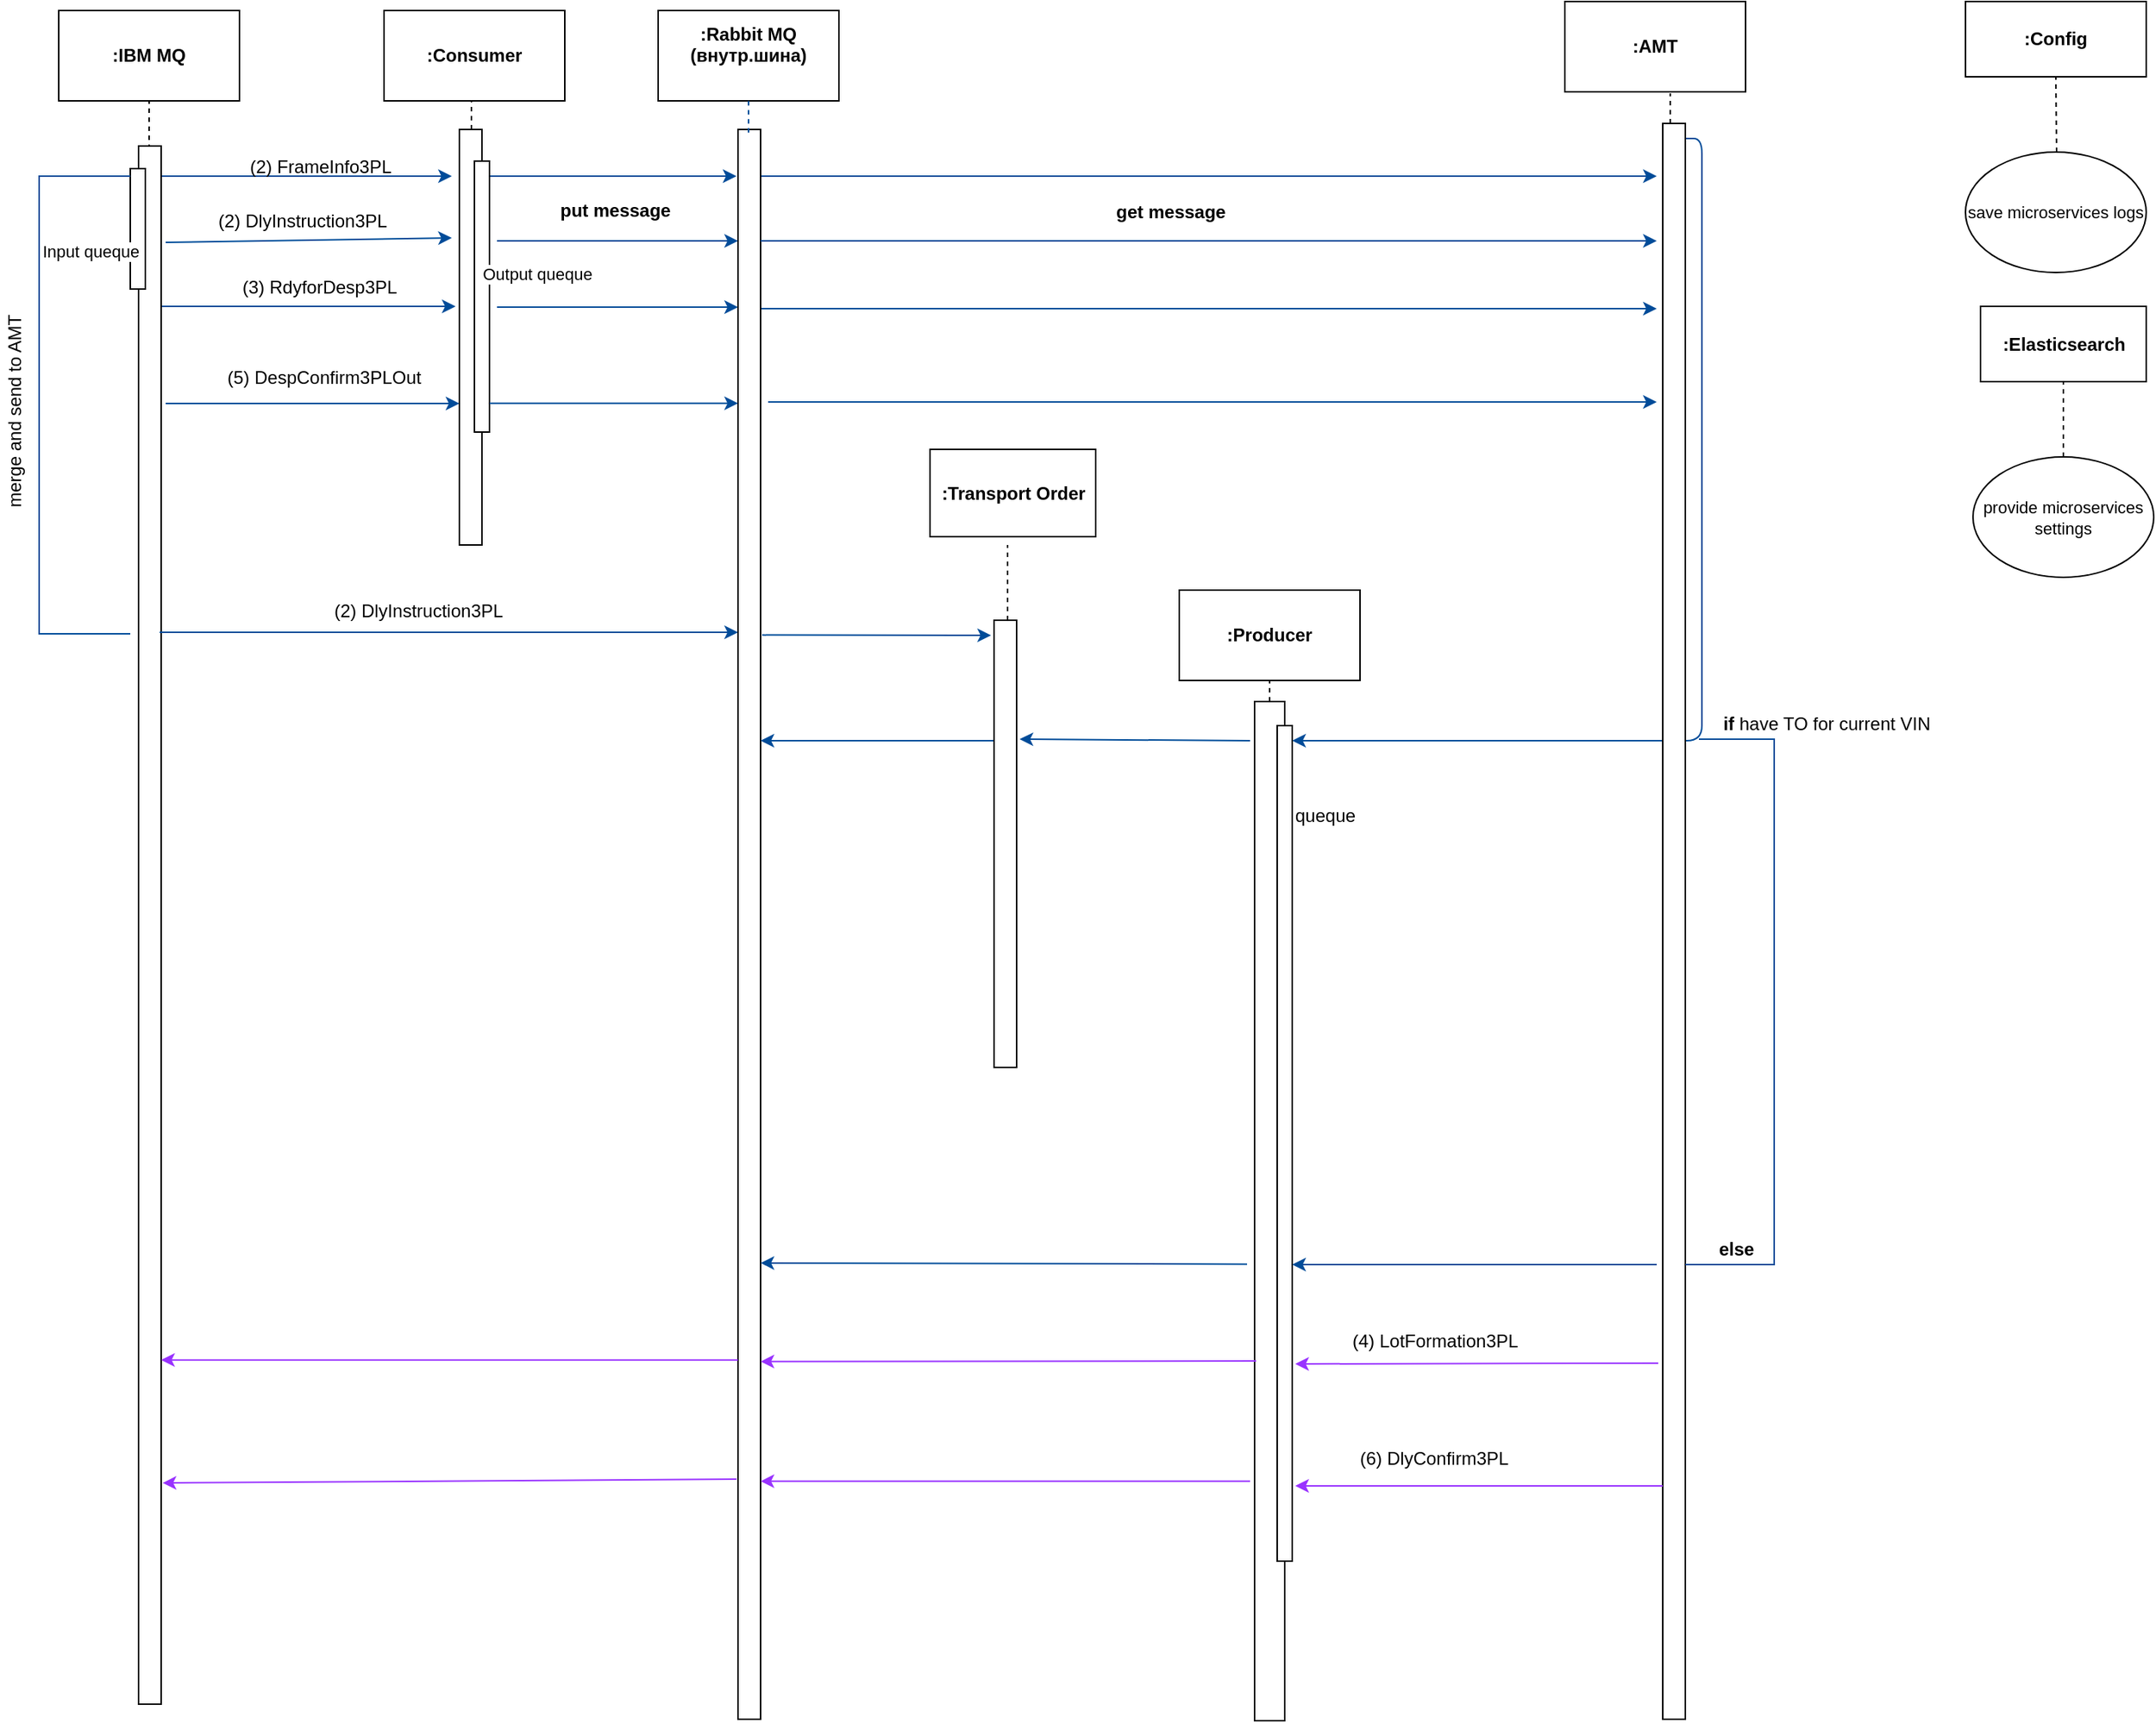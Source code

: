 <mxfile version="10.9.7" type="github"><diagram id="QFj1b3Ph4AJKoAcfD_9Q" name="Page-1"><mxGraphModel dx="2249" dy="796" grid="1" gridSize="10" guides="1" tooltips="1" connect="1" arrows="1" fold="1" page="1" pageScale="1" pageWidth="827" pageHeight="1169" math="0" shadow="0"><root><mxCell id="0"/><mxCell id="1" parent="0"/><mxCell id="KpSiDFXF2KOXU8hQdIHE-29" value="(3) RdyforDesp3PL" style="text;html=1;" parent="1" vertex="1"><mxGeometry x="-241" y="295" width="110" height="30" as="geometry"/></mxCell><mxCell id="52InWGM_COEgxq2UhdLl-113" value="&lt;span style=&quot;font-size: 12px&quot;&gt;:Elasticsearch&lt;/span&gt;" style="html=1;labelBackgroundColor=#ffffff;fontSize=1;fontStyle=1" parent="1" vertex="1"><mxGeometry x="915" y="321.5" width="110" height="50" as="geometry"/></mxCell><mxCell id="52InWGM_COEgxq2UhdLl-114" value="&lt;b&gt;:Config&lt;/b&gt;" style="rounded=0;whiteSpace=wrap;html=1;labelBackgroundColor=#ffffff;fontSize=12;" parent="1" vertex="1"><mxGeometry x="905" y="119" width="120" height="50" as="geometry"/></mxCell><mxCell id="52InWGM_COEgxq2UhdLl-122" value="" style="endArrow=none;dashed=1;html=1;fontSize=12;entryX=0.5;entryY=1;entryDx=0;entryDy=0;exitX=0.5;exitY=0;exitDx=0;exitDy=0;" parent="1" source="52InWGM_COEgxq2UhdLl-160" target="52InWGM_COEgxq2UhdLl-113" edge="1"><mxGeometry width="50" height="50" relative="1" as="geometry"><mxPoint x="960" y="431.5" as="sourcePoint"/><mxPoint x="1025" y="691.5" as="targetPoint"/></mxGeometry></mxCell><mxCell id="52InWGM_COEgxq2UhdLl-123" value="" style="endArrow=none;dashed=1;html=1;fontSize=12;entryX=0.5;entryY=1;entryDx=0;entryDy=0;" parent="1" target="52InWGM_COEgxq2UhdLl-114" edge="1"><mxGeometry width="50" height="50" relative="1" as="geometry"><mxPoint x="965.5" y="219" as="sourcePoint"/><mxPoint x="1240.5" y="209" as="targetPoint"/></mxGeometry></mxCell><mxCell id="52InWGM_COEgxq2UhdLl-157" value="settings for microservises" style="text;html=1;strokeColor=none;fillColor=none;align=center;verticalAlign=middle;whiteSpace=wrap;rounded=0;labelBackgroundColor=#ffffff;fontSize=11;" parent="1" vertex="1"><mxGeometry x="940" y="454.5" width="40" height="20" as="geometry"/></mxCell><mxCell id="52InWGM_COEgxq2UhdLl-159" value="&lt;span style=&quot;text-align: left;&quot;&gt;save microservices logs&lt;/span&gt;" style="ellipse;whiteSpace=wrap;html=1;labelBackgroundColor=none;fontSize=11;" parent="1" vertex="1"><mxGeometry x="905" y="219" width="120" height="80" as="geometry"/></mxCell><mxCell id="52InWGM_COEgxq2UhdLl-160" value="&lt;span style=&quot;text-align: left&quot;&gt;provide microservices settings&lt;/span&gt;" style="ellipse;whiteSpace=wrap;html=1;labelBackgroundColor=none;fontSize=11;" parent="1" vertex="1"><mxGeometry x="910" y="421.5" width="120" height="80" as="geometry"/></mxCell><mxCell id="52InWGM_COEgxq2UhdLl-175" value="&lt;b style=&quot;font-size: 12px;&quot;&gt;:IBM MQ&lt;/b&gt;" style="rounded=0;whiteSpace=wrap;html=1;labelBackgroundColor=none;fontSize=12;" parent="1" vertex="1"><mxGeometry x="-361" y="125" width="120" height="60" as="geometry"/></mxCell><mxCell id="52InWGM_COEgxq2UhdLl-176" value="&lt;b&gt;:Consumer&lt;/b&gt;" style="rounded=0;whiteSpace=wrap;html=1;labelBackgroundColor=none;fontSize=12;" parent="1" vertex="1"><mxGeometry x="-145" y="125" width="120" height="60" as="geometry"/></mxCell><mxCell id="52InWGM_COEgxq2UhdLl-177" value="&lt;b&gt;:Rabbit MQ&lt;br&gt;(внутр.шина)&lt;br&gt;&lt;br&gt;&lt;/b&gt;" style="rounded=0;whiteSpace=wrap;html=1;labelBackgroundColor=none;fontSize=12;" parent="1" vertex="1"><mxGeometry x="37" y="125" width="120" height="60" as="geometry"/></mxCell><mxCell id="52InWGM_COEgxq2UhdLl-178" value="&lt;b&gt;:Producer&lt;/b&gt;" style="rounded=0;whiteSpace=wrap;html=1;labelBackgroundColor=none;fontSize=12;" parent="1" vertex="1"><mxGeometry x="383" y="510" width="120" height="60" as="geometry"/></mxCell><mxCell id="52InWGM_COEgxq2UhdLl-179" value="&lt;b&gt;:Transport Order&lt;/b&gt;" style="rounded=0;whiteSpace=wrap;html=1;labelBackgroundColor=none;fontSize=12;" parent="1" vertex="1"><mxGeometry x="217.5" y="416.5" width="110" height="58" as="geometry"/></mxCell><mxCell id="52InWGM_COEgxq2UhdLl-180" value="&lt;b&gt;:AMT&lt;/b&gt;" style="rounded=0;whiteSpace=wrap;html=1;labelBackgroundColor=none;fontSize=12;" parent="1" vertex="1"><mxGeometry x="639" y="119" width="120" height="60" as="geometry"/></mxCell><mxCell id="52InWGM_COEgxq2UhdLl-181" value="" style="endArrow=none;dashed=1;html=1;fontSize=12;entryX=0.5;entryY=1;entryDx=0;entryDy=0;" parent="1" target="52InWGM_COEgxq2UhdLl-175" edge="1"><mxGeometry width="50" height="50" relative="1" as="geometry"><mxPoint x="-301" y="655" as="sourcePoint"/><mxPoint x="-300" y="205" as="targetPoint"/></mxGeometry></mxCell><mxCell id="52InWGM_COEgxq2UhdLl-182" value="" style="endArrow=none;dashed=1;html=1;fontSize=12;entryX=0.583;entryY=1;entryDx=0;entryDy=0;entryPerimeter=0;" parent="1" edge="1"><mxGeometry width="50" height="50" relative="1" as="geometry"><mxPoint x="-87" y="204" as="sourcePoint"/><mxPoint x="-87" y="185" as="targetPoint"/></mxGeometry></mxCell><mxCell id="52InWGM_COEgxq2UhdLl-184" value="" style="endArrow=none;dashed=1;html=1;fontSize=12;entryX=0.5;entryY=1;entryDx=0;entryDy=0;" parent="1" source="DakCSxDWCGbXa1bq1zqm-27" target="52InWGM_COEgxq2UhdLl-178" edge="1"><mxGeometry width="50" height="50" relative="1" as="geometry"><mxPoint x="408.5" y="757.5" as="sourcePoint"/><mxPoint x="214.5" y="337.5" as="targetPoint"/></mxGeometry></mxCell><mxCell id="52InWGM_COEgxq2UhdLl-185" value="" style="endArrow=none;dashed=1;html=1;fontSize=12;" parent="1" edge="1"><mxGeometry width="50" height="50" relative="1" as="geometry"><mxPoint x="269" y="530" as="sourcePoint"/><mxPoint x="269" y="480" as="targetPoint"/><Array as="points"/></mxGeometry></mxCell><mxCell id="52InWGM_COEgxq2UhdLl-186" value="" style="endArrow=none;dashed=1;html=1;fontSize=12;entryX=0.583;entryY=1.017;entryDx=0;entryDy=0;entryPerimeter=0;" parent="1" source="DakCSxDWCGbXa1bq1zqm-14" target="52InWGM_COEgxq2UhdLl-180" edge="1"><mxGeometry width="50" height="50" relative="1" as="geometry"><mxPoint x="709" y="885" as="sourcePoint"/><mxPoint x="740" y="365" as="targetPoint"/><Array as="points"/></mxGeometry></mxCell><mxCell id="52InWGM_COEgxq2UhdLl-187" value="" style="endArrow=classic;html=1;fontSize=12;strokeColor=#004C99;" parent="1" edge="1"><mxGeometry width="50" height="50" relative="1" as="geometry"><mxPoint x="-300" y="235" as="sourcePoint"/><mxPoint x="-100" y="235" as="targetPoint"/></mxGeometry></mxCell><mxCell id="52InWGM_COEgxq2UhdLl-189" value="" style="endArrow=classic;html=1;fontSize=12;strokeColor=#004C99;" parent="1" edge="1"><mxGeometry width="50" height="50" relative="1" as="geometry"><mxPoint x="-297.5" y="321.5" as="sourcePoint"/><mxPoint x="-97.5" y="321.5" as="targetPoint"/></mxGeometry></mxCell><mxCell id="52InWGM_COEgxq2UhdLl-190" value="" style="endArrow=classic;html=1;fontSize=12;strokeColor=#004C99;" parent="1" edge="1"><mxGeometry width="50" height="50" relative="1" as="geometry"><mxPoint x="-90" y="235" as="sourcePoint"/><mxPoint x="89" y="235" as="targetPoint"/></mxGeometry></mxCell><mxCell id="52InWGM_COEgxq2UhdLl-191" value="" style="endArrow=classic;html=1;fontSize=12;strokeColor=#004C99;exitX=1.2;exitY=0.169;exitDx=0;exitDy=0;exitPerimeter=0;" parent="1" edge="1"><mxGeometry width="50" height="50" relative="1" as="geometry"><mxPoint x="-290" y="386" as="sourcePoint"/><mxPoint x="-95" y="386" as="targetPoint"/></mxGeometry></mxCell><mxCell id="52InWGM_COEgxq2UhdLl-193" value="(2) FrameInfo3PL" style="text;html=1;" parent="1" vertex="1"><mxGeometry x="-236.5" y="215" width="100" height="30" as="geometry"/></mxCell><mxCell id="DakCSxDWCGbXa1bq1zqm-1" value="" style="endArrow=classic;html=1;strokeColor=#004C99;" parent="1" edge="1"><mxGeometry width="50" height="50" relative="1" as="geometry"><mxPoint x="100" y="235" as="sourcePoint"/><mxPoint x="700" y="235" as="targetPoint"/></mxGeometry></mxCell><mxCell id="DakCSxDWCGbXa1bq1zqm-5" value="" style="endArrow=classic;html=1;strokeColor=#004C99;exitX=1.067;exitY=0.318;exitDx=0;exitDy=0;exitPerimeter=0;" parent="1" edge="1" source="DakCSxDWCGbXa1bq1zqm-17"><mxGeometry width="50" height="50" relative="1" as="geometry"><mxPoint x="100" y="280" as="sourcePoint"/><mxPoint x="258" y="540" as="targetPoint"/><Array as="points"/></mxGeometry></mxCell><mxCell id="DakCSxDWCGbXa1bq1zqm-6" value="" style="endArrow=classic;html=1;strokeColor=#004C99;" parent="1" edge="1"><mxGeometry width="50" height="50" relative="1" as="geometry"><mxPoint x="90" y="323" as="sourcePoint"/><mxPoint x="700" y="323" as="targetPoint"/></mxGeometry></mxCell><mxCell id="DakCSxDWCGbXa1bq1zqm-7" value="&lt;b&gt;if &lt;/b&gt;have TO for current VIN" style="text;html=1;strokeColor=none;fillColor=none;align=center;verticalAlign=middle;whiteSpace=wrap;rounded=0;" parent="1" vertex="1"><mxGeometry x="733" y="589" width="160" height="20" as="geometry"/></mxCell><mxCell id="DakCSxDWCGbXa1bq1zqm-8" value="" style="endArrow=classic;html=1;strokeColor=#004C99;" parent="1" edge="1" source="DakCSxDWCGbXa1bq1zqm-14"><mxGeometry width="50" height="50" relative="1" as="geometry"><mxPoint x="730" y="183" as="sourcePoint"/><mxPoint x="458" y="610" as="targetPoint"/><Array as="points"><mxPoint x="730" y="210"/><mxPoint x="730" y="610"/></Array></mxGeometry></mxCell><mxCell id="DakCSxDWCGbXa1bq1zqm-9" value="" style="html=1;points=[];perimeter=orthogonalPerimeter;" parent="1" vertex="1"><mxGeometry x="-308" y="215" width="15" height="1035" as="geometry"/></mxCell><mxCell id="DakCSxDWCGbXa1bq1zqm-10" value="" style="html=1;points=[];perimeter=orthogonalPerimeter;" parent="1" vertex="1"><mxGeometry x="-95" y="204" width="15" height="276" as="geometry"/></mxCell><mxCell id="DakCSxDWCGbXa1bq1zqm-13" value="&lt;b&gt;get message&lt;/b&gt;" style="text;html=1;strokeColor=none;fillColor=none;align=center;verticalAlign=middle;whiteSpace=wrap;rounded=0;" parent="1" vertex="1"><mxGeometry x="327.5" y="249" width="99" height="20" as="geometry"/></mxCell><mxCell id="DakCSxDWCGbXa1bq1zqm-14" value="" style="html=1;points=[];perimeter=orthogonalPerimeter;" parent="1" vertex="1"><mxGeometry x="704" y="200" width="15" height="1060" as="geometry"/></mxCell><mxCell id="DakCSxDWCGbXa1bq1zqm-16" value="&lt;b&gt;put message&lt;/b&gt;" style="text;html=1;fillColor=#ffffff;" parent="1" vertex="1"><mxGeometry x="-30" y="244" width="100" height="30" as="geometry"/></mxCell><mxCell id="DakCSxDWCGbXa1bq1zqm-17" value="" style="html=1;points=[];perimeter=orthogonalPerimeter;" parent="1" vertex="1"><mxGeometry x="90" y="204" width="15" height="1056" as="geometry"/></mxCell><mxCell id="DakCSxDWCGbXa1bq1zqm-21" value="" style="html=1;points=[];perimeter=orthogonalPerimeter;labelBackgroundColor=#ffffff;fontSize=11;" parent="1" vertex="1"><mxGeometry x="-313.5" y="230" width="10" height="80" as="geometry"/></mxCell><mxCell id="DakCSxDWCGbXa1bq1zqm-22" value="Input queque" style="text;html=1;strokeColor=none;fillColor=none;align=center;verticalAlign=middle;whiteSpace=wrap;rounded=0;labelBackgroundColor=#ffffff;fontSize=11;" parent="1" vertex="1"><mxGeometry x="-378" y="275" width="77" height="20" as="geometry"/></mxCell><mxCell id="DakCSxDWCGbXa1bq1zqm-24" value="" style="html=1;points=[];perimeter=orthogonalPerimeter;labelBackgroundColor=#ffffff;fontSize=11;" parent="1" vertex="1"><mxGeometry x="-85" y="225" width="10" height="180" as="geometry"/></mxCell><mxCell id="DakCSxDWCGbXa1bq1zqm-25" value="Output queque" style="text;html=1;strokeColor=none;fillColor=none;align=center;verticalAlign=middle;whiteSpace=wrap;rounded=0;labelBackgroundColor=#ffffff;fontSize=11;" parent="1" vertex="1"><mxGeometry x="-87.5" y="290" width="88" height="20" as="geometry"/></mxCell><mxCell id="DakCSxDWCGbXa1bq1zqm-27" value="" style="html=1;points=[];perimeter=orthogonalPerimeter;labelBackgroundColor=#ffffff;fontSize=11;" parent="1" vertex="1"><mxGeometry x="433" y="584" width="20" height="677" as="geometry"/></mxCell><mxCell id="DakCSxDWCGbXa1bq1zqm-29" value="" style="html=1;points=[];perimeter=orthogonalPerimeter;labelBackgroundColor=#ffffff;fontSize=11;" parent="1" vertex="1"><mxGeometry x="448" y="600" width="10" height="555" as="geometry"/></mxCell><mxCell id="DakCSxDWCGbXa1bq1zqm-30" value="queque" style="text;html=1;resizable=0;points=[];autosize=1;align=left;verticalAlign=top;spacingTop=-4;" parent="1" vertex="1"><mxGeometry x="458" y="650" width="60" height="20" as="geometry"/></mxCell><mxCell id="DakCSxDWCGbXa1bq1zqm-31" value="" style="endArrow=classic;html=1;strokeColor=#004C99;entryX=1.133;entryY=0.266;entryDx=0;entryDy=0;entryPerimeter=0;" parent="1" edge="1" target="DakCSxDWCGbXa1bq1zqm-32"><mxGeometry width="50" height="50" relative="1" as="geometry"><mxPoint x="430" y="610" as="sourcePoint"/><mxPoint x="270" y="610" as="targetPoint"/></mxGeometry></mxCell><mxCell id="DakCSxDWCGbXa1bq1zqm-34" value="" style="endArrow=classic;html=1;strokeColor=#004C99;" parent="1" edge="1"><mxGeometry width="50" height="50" relative="1" as="geometry"><mxPoint x="-70" y="322" as="sourcePoint"/><mxPoint x="90" y="322" as="targetPoint"/></mxGeometry></mxCell><mxCell id="DakCSxDWCGbXa1bq1zqm-38" value="(5) DespConfirm3PLOut" style="text;html=1;" parent="1" vertex="1"><mxGeometry x="-251.5" y="355" width="150" height="30" as="geometry"/></mxCell><mxCell id="DakCSxDWCGbXa1bq1zqm-39" value="" style="endArrow=classic;html=1;strokeColor=#004C99;exitX=1;exitY=0.894;exitDx=0;exitDy=0;exitPerimeter=0;" parent="1" source="DakCSxDWCGbXa1bq1zqm-24" target="DakCSxDWCGbXa1bq1zqm-17" edge="1"><mxGeometry width="50" height="50" relative="1" as="geometry"><mxPoint x="-60" y="385" as="sourcePoint"/><mxPoint x="30" y="395" as="targetPoint"/></mxGeometry></mxCell><mxCell id="DakCSxDWCGbXa1bq1zqm-40" value="" style="endArrow=classic;html=1;strokeColor=#004C99;" parent="1" edge="1"><mxGeometry width="50" height="50" relative="1" as="geometry"><mxPoint x="110" y="385" as="sourcePoint"/><mxPoint x="700" y="385" as="targetPoint"/></mxGeometry></mxCell><mxCell id="DakCSxDWCGbXa1bq1zqm-41" value="" style="endArrow=classic;html=1;strokeColor=#9933FF;" parent="1" edge="1"><mxGeometry width="50" height="50" relative="1" as="geometry"><mxPoint x="701" y="1023.5" as="sourcePoint"/><mxPoint x="460" y="1024" as="targetPoint"/></mxGeometry></mxCell><mxCell id="DakCSxDWCGbXa1bq1zqm-42" value="" style="endArrow=classic;html=1;strokeColor=#9933FF;" parent="1" source="DakCSxDWCGbXa1bq1zqm-14" edge="1"><mxGeometry width="50" height="50" relative="1" as="geometry"><mxPoint x="700" y="835" as="sourcePoint"/><mxPoint x="460" y="1105" as="targetPoint"/><Array as="points"/></mxGeometry></mxCell><mxCell id="DakCSxDWCGbXa1bq1zqm-43" value="(4) LotFormation3PL" style="text;html=1;" parent="1" vertex="1"><mxGeometry x="495.5" y="995" width="130" height="30" as="geometry"/></mxCell><mxCell id="DakCSxDWCGbXa1bq1zqm-44" value="(6) DlyConfirm3PL" style="text;html=1;" parent="1" vertex="1"><mxGeometry x="500.5" y="1073" width="120" height="30" as="geometry"/></mxCell><mxCell id="DakCSxDWCGbXa1bq1zqm-48" value="" style="endArrow=classic;html=1;strokeColor=#004C99;" parent="1" edge="1"><mxGeometry width="50" height="50" relative="1" as="geometry"><mxPoint x="260" y="610" as="sourcePoint"/><mxPoint x="105" y="610" as="targetPoint"/></mxGeometry></mxCell><mxCell id="DakCSxDWCGbXa1bq1zqm-72" value="" style="endArrow=classic;html=1;strokeColor=#9933FF;entryX=1;entryY=0.775;entryDx=0;entryDy=0;entryPerimeter=0;exitX=0.05;exitY=0.647;exitDx=0;exitDy=0;exitPerimeter=0;" parent="1" target="DakCSxDWCGbXa1bq1zqm-17" edge="1" source="DakCSxDWCGbXa1bq1zqm-27"><mxGeometry width="50" height="50" relative="1" as="geometry"><mxPoint x="390" y="1025" as="sourcePoint"/><mxPoint x="230" y="1045" as="targetPoint"/></mxGeometry></mxCell><mxCell id="DakCSxDWCGbXa1bq1zqm-73" value="" style="endArrow=classic;html=1;strokeColor=#9933FF;exitX=-0.15;exitY=0.765;exitDx=0;exitDy=0;exitPerimeter=0;" parent="1" target="DakCSxDWCGbXa1bq1zqm-17" edge="1" source="DakCSxDWCGbXa1bq1zqm-27"><mxGeometry width="50" height="50" relative="1" as="geometry"><mxPoint x="390" y="1105" as="sourcePoint"/><mxPoint x="260" y="1115" as="targetPoint"/></mxGeometry></mxCell><mxCell id="DakCSxDWCGbXa1bq1zqm-74" value="" style="endArrow=classic;html=1;strokeColor=#9933FF;exitX=0;exitY=0.774;exitDx=0;exitDy=0;exitPerimeter=0;" parent="1" source="DakCSxDWCGbXa1bq1zqm-17" target="DakCSxDWCGbXa1bq1zqm-9" edge="1"><mxGeometry width="50" height="50" relative="1" as="geometry"><mxPoint x="-70" y="1065" as="sourcePoint"/><mxPoint x="-20" y="1015" as="targetPoint"/></mxGeometry></mxCell><mxCell id="DakCSxDWCGbXa1bq1zqm-75" value="" style="endArrow=classic;html=1;strokeColor=#9933FF;exitX=-0.067;exitY=0.849;exitDx=0;exitDy=0;exitPerimeter=0;entryX=1.067;entryY=0.858;entryDx=0;entryDy=0;entryPerimeter=0;" parent="1" source="DakCSxDWCGbXa1bq1zqm-17" target="DakCSxDWCGbXa1bq1zqm-9" edge="1"><mxGeometry width="50" height="50" relative="1" as="geometry"><mxPoint x="-80" y="1135" as="sourcePoint"/><mxPoint x="-30" y="1085" as="targetPoint"/></mxGeometry></mxCell><mxCell id="l3xat6u1_Pl9rr3lCrd1-2" value="&lt;b&gt;else&lt;/b&gt;" style="text;html=1;strokeColor=none;fillColor=none;align=center;verticalAlign=middle;whiteSpace=wrap;rounded=0;" parent="1" vertex="1"><mxGeometry x="733" y="938" width="40" height="20" as="geometry"/></mxCell><mxCell id="l3xat6u1_Pl9rr3lCrd1-3" value="" style="endArrow=classic;html=1;strokeColor=#004C99;" parent="1" edge="1"><mxGeometry width="50" height="50" relative="1" as="geometry"><mxPoint x="700" y="958" as="sourcePoint"/><mxPoint x="458" y="958" as="targetPoint"/></mxGeometry></mxCell><mxCell id="l3xat6u1_Pl9rr3lCrd1-4" value="" style="endArrow=classic;html=1;exitX=-0.25;exitY=0.552;exitDx=0;exitDy=0;exitPerimeter=0;entryX=1;entryY=0.713;entryDx=0;entryDy=0;entryPerimeter=0;strokeColor=#004C99;" parent="1" source="DakCSxDWCGbXa1bq1zqm-27" target="DakCSxDWCGbXa1bq1zqm-17" edge="1"><mxGeometry width="50" height="50" relative="1" as="geometry"><mxPoint x="230" y="990" as="sourcePoint"/><mxPoint x="280" y="940" as="targetPoint"/></mxGeometry></mxCell><mxCell id="l3xat6u1_Pl9rr3lCrd1-7" value="" style="endArrow=none;html=1;strokeColor=#004C99;" parent="1" edge="1"><mxGeometry width="50" height="50" relative="1" as="geometry"><mxPoint x="719" y="958" as="sourcePoint"/><mxPoint x="750" y="958" as="targetPoint"/></mxGeometry></mxCell><mxCell id="y0w5qYsUNVKqhIbErfso-7" value="" style="strokeWidth=1;html=1;shape=mxgraph.flowchart.annotation_1;align=left;pointerEvents=1;fillColor=#ffffff;rotation=180;strokeColor=#004C99;" vertex="1" parent="1"><mxGeometry x="728" y="609" width="50" height="349" as="geometry"/></mxCell><mxCell id="y0w5qYsUNVKqhIbErfso-9" value="" style="endArrow=none;dashed=1;html=1;strokeColor=#004C99;entryX=0.5;entryY=1;entryDx=0;entryDy=0;exitX=0.467;exitY=0.002;exitDx=0;exitDy=0;exitPerimeter=0;" edge="1" parent="1" source="DakCSxDWCGbXa1bq1zqm-17" target="52InWGM_COEgxq2UhdLl-177"><mxGeometry width="50" height="50" relative="1" as="geometry"><mxPoint x="110" y="240" as="sourcePoint"/><mxPoint x="160" y="190" as="targetPoint"/></mxGeometry></mxCell><mxCell id="y0w5qYsUNVKqhIbErfso-10" value="" style="endArrow=classic;html=1;strokeColor=#004C99;exitX=0.933;exitY=0.291;exitDx=0;exitDy=0;exitPerimeter=0;" edge="1" parent="1"><mxGeometry width="50" height="50" relative="1" as="geometry"><mxPoint x="-294" y="538" as="sourcePoint"/><mxPoint x="90" y="538" as="targetPoint"/></mxGeometry></mxCell><mxCell id="DakCSxDWCGbXa1bq1zqm-32" value="" style="html=1;points=[];perimeter=orthogonalPerimeter;" parent="1" vertex="1"><mxGeometry x="260" y="530" width="15" height="297" as="geometry"/></mxCell><mxCell id="y0w5qYsUNVKqhIbErfso-12" value="(2) DlyInstruction3PL" style="text;html=1;fontSize=12;" vertex="1" parent="1"><mxGeometry x="-180" y="510" width="126" height="30" as="geometry"/></mxCell><mxCell id="y0w5qYsUNVKqhIbErfso-17" value="merge and send to AMT" style="text;html=1;resizable=0;points=[];autosize=1;align=left;verticalAlign=top;spacingTop=-4;rotation=-90;" vertex="1" parent="1"><mxGeometry x="-460" y="377" width="140" height="20" as="geometry"/></mxCell><mxCell id="y0w5qYsUNVKqhIbErfso-18" value="" style="shape=partialRectangle;whiteSpace=wrap;html=1;bottom=1;right=1;left=1;top=0;fillColor=none;routingCenterX=-0.5;strokeColor=#004C99;strokeWidth=1;rotation=90;" vertex="1" parent="1"><mxGeometry x="-496" y="357" width="304" height="60" as="geometry"/></mxCell><mxCell id="y0w5qYsUNVKqhIbErfso-21" value="" style="endArrow=classic;html=1;strokeColor=#004C99;" edge="1" parent="1"><mxGeometry width="50" height="50" relative="1" as="geometry"><mxPoint x="-290" y="279" as="sourcePoint"/><mxPoint x="-100" y="276" as="targetPoint"/></mxGeometry></mxCell><mxCell id="y0w5qYsUNVKqhIbErfso-22" value="(2) DlyInstruction3PL" style="text;html=1;fontSize=12;" vertex="1" parent="1"><mxGeometry x="-257" y="251" width="126" height="30" as="geometry"/></mxCell><mxCell id="y0w5qYsUNVKqhIbErfso-23" value="" style="endArrow=classic;html=1;strokeColor=#004C99;exitX=1.5;exitY=0.25;exitDx=0;exitDy=0;exitPerimeter=0;" edge="1" parent="1"><mxGeometry width="50" height="50" relative="1" as="geometry"><mxPoint x="-70" y="278" as="sourcePoint"/><mxPoint x="90" y="278" as="targetPoint"/></mxGeometry></mxCell><mxCell id="y0w5qYsUNVKqhIbErfso-24" value="" style="endArrow=classic;html=1;strokeColor=#004C99;" edge="1" parent="1"><mxGeometry width="50" height="50" relative="1" as="geometry"><mxPoint x="105" y="278" as="sourcePoint"/><mxPoint x="700" y="278" as="targetPoint"/></mxGeometry></mxCell></root></mxGraphModel></diagram></mxfile>